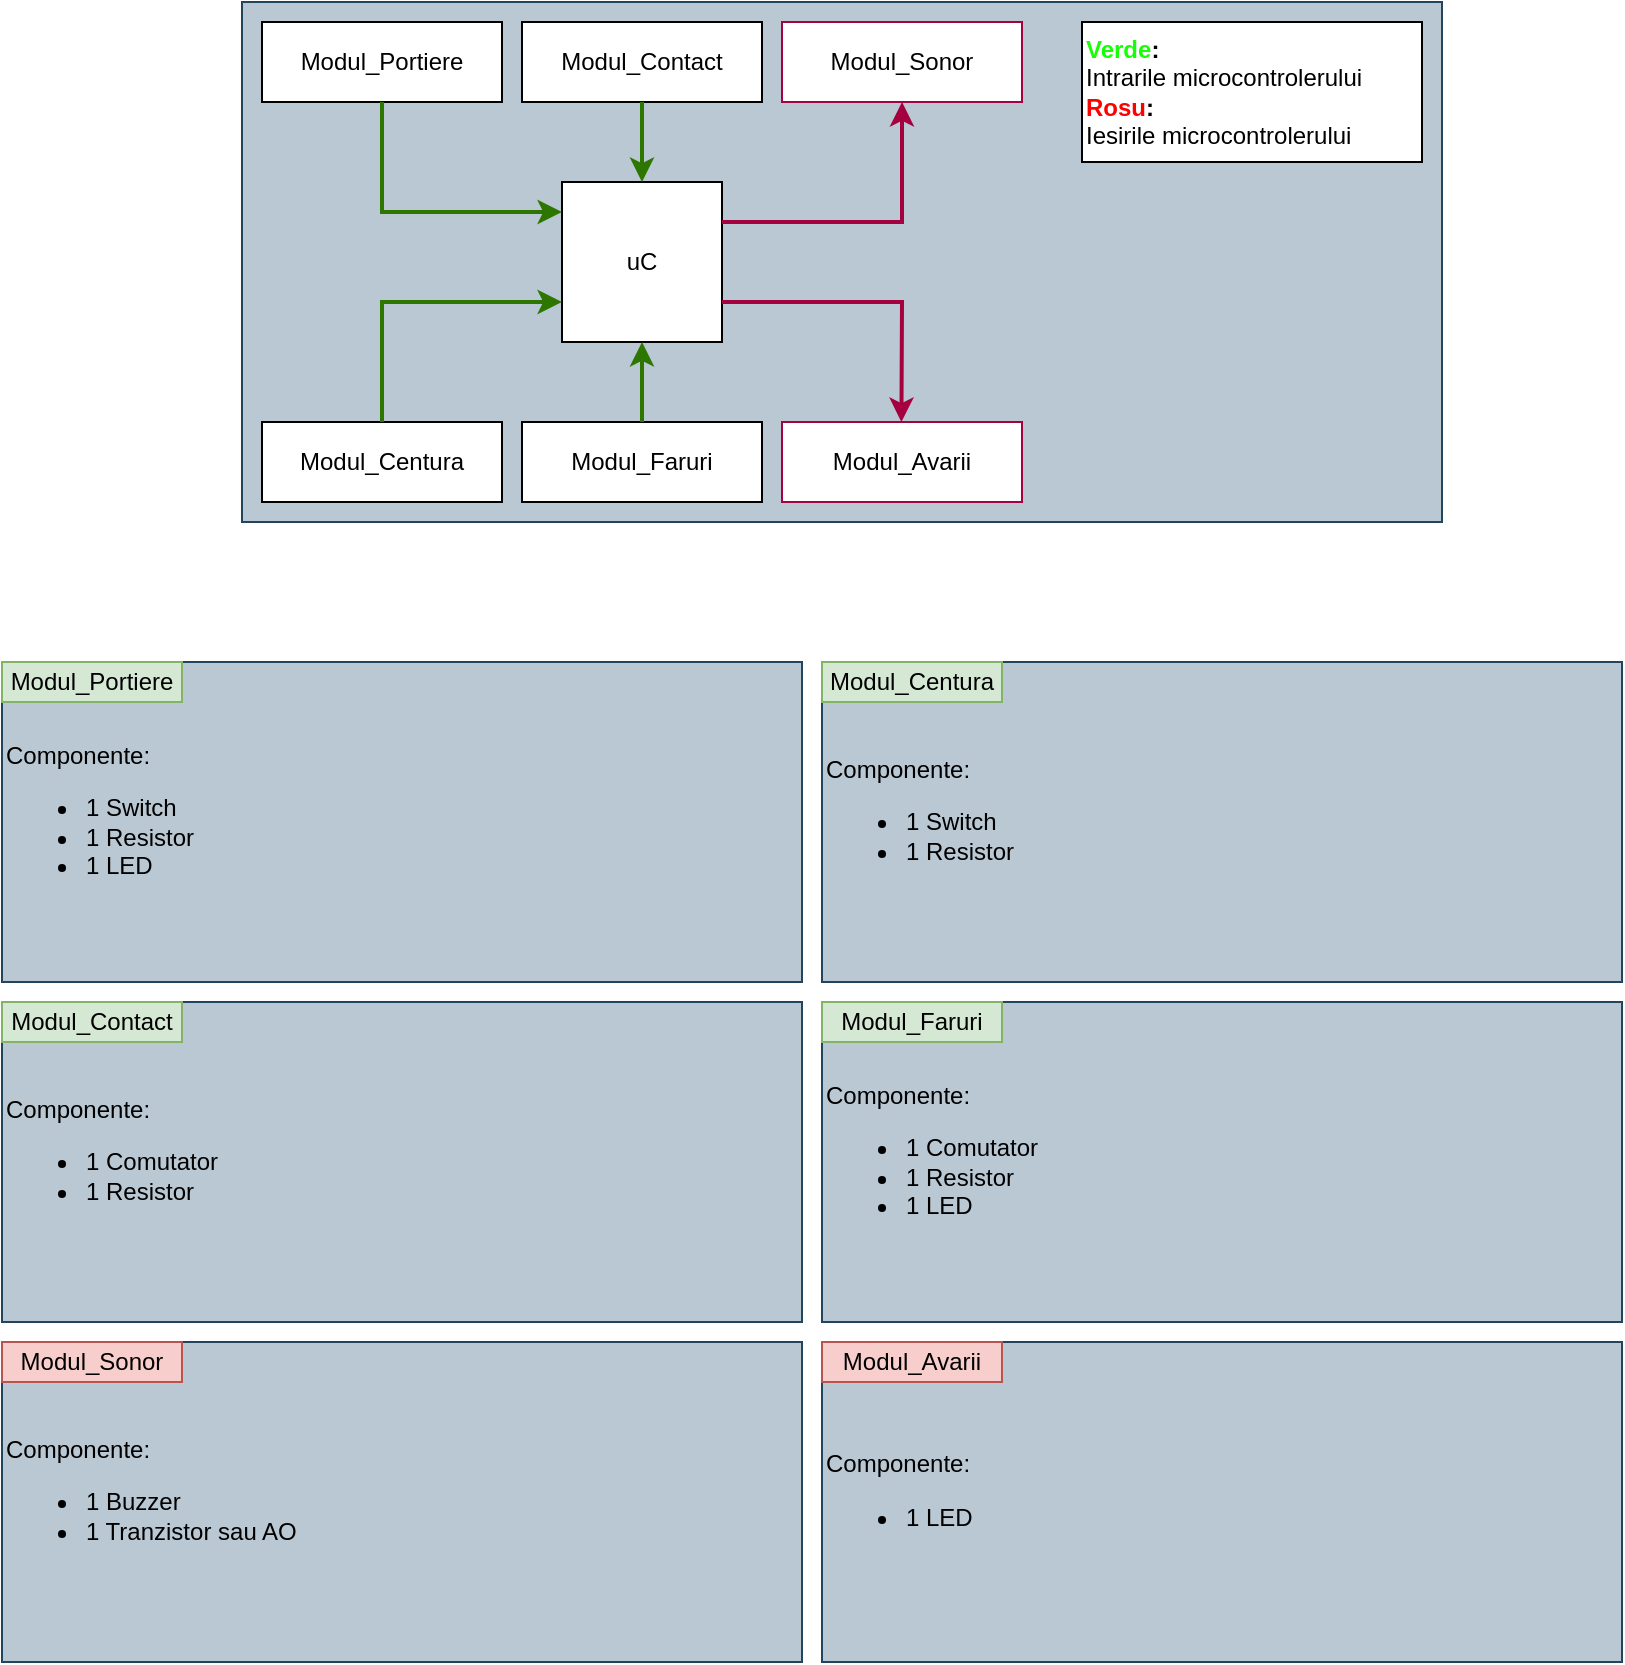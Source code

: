 <mxfile version="25.0.2">
  <diagram name="Page-1" id="so_6djTKiyOjhYWVK6NY">
    <mxGraphModel dx="1434" dy="836" grid="1" gridSize="10" guides="1" tooltips="1" connect="1" arrows="1" fold="1" page="1" pageScale="1" pageWidth="850" pageHeight="1100" math="0" shadow="0">
      <root>
        <mxCell id="0" />
        <mxCell id="1" parent="0" />
        <mxCell id="dD2PPeY6zO0vGN9yNTjX-32" value="" style="group;fillColor=#d5e8d4;strokeColor=#82b366;" parent="1" vertex="1" connectable="0">
          <mxGeometry x="180" y="480" width="400" height="160" as="geometry" />
        </mxCell>
        <mxCell id="dD2PPeY6zO0vGN9yNTjX-27" value="Componente:&lt;div&gt;&lt;ul&gt;&lt;li&gt;1 Switch&lt;/li&gt;&lt;li&gt;1 Resistor&lt;/li&gt;&lt;li&gt;1 LED&lt;/li&gt;&lt;/ul&gt;&lt;/div&gt;" style="rounded=0;whiteSpace=wrap;html=1;align=left;fillColor=#bac8d3;strokeColor=#23445d;" parent="dD2PPeY6zO0vGN9yNTjX-32" vertex="1">
          <mxGeometry width="400" height="160" as="geometry" />
        </mxCell>
        <mxCell id="dD2PPeY6zO0vGN9yNTjX-26" value="Modul_Portiere" style="rounded=0;whiteSpace=wrap;html=1;fillColor=#d5e8d4;strokeColor=#82b366;" parent="dD2PPeY6zO0vGN9yNTjX-32" vertex="1">
          <mxGeometry width="90" height="20" as="geometry" />
        </mxCell>
        <mxCell id="dD2PPeY6zO0vGN9yNTjX-33" value="" style="group" parent="1" vertex="1" connectable="0">
          <mxGeometry x="180" y="650" width="400" height="160" as="geometry" />
        </mxCell>
        <mxCell id="dD2PPeY6zO0vGN9yNTjX-29" value="Componente:&lt;div&gt;&lt;ul&gt;&lt;li&gt;1 Comutator&lt;/li&gt;&lt;li&gt;1 Resistor&lt;/li&gt;&lt;/ul&gt;&lt;/div&gt;" style="rounded=0;whiteSpace=wrap;html=1;align=left;fillColor=#bac8d3;strokeColor=#23445d;" parent="dD2PPeY6zO0vGN9yNTjX-33" vertex="1">
          <mxGeometry width="400" height="160" as="geometry" />
        </mxCell>
        <mxCell id="dD2PPeY6zO0vGN9yNTjX-30" value="Modul_Contact" style="rounded=0;whiteSpace=wrap;html=1;fillColor=#d5e8d4;strokeColor=#82b366;" parent="dD2PPeY6zO0vGN9yNTjX-33" vertex="1">
          <mxGeometry width="90" height="20" as="geometry" />
        </mxCell>
        <mxCell id="dD2PPeY6zO0vGN9yNTjX-34" value="" style="group;fillColor=#f8cecc;strokeColor=#b85450;" parent="1" vertex="1" connectable="0">
          <mxGeometry x="180" y="820" width="400" height="160" as="geometry" />
        </mxCell>
        <mxCell id="dD2PPeY6zO0vGN9yNTjX-35" value="Componente:&lt;div&gt;&lt;ul&gt;&lt;li&gt;1 Buzzer&lt;/li&gt;&lt;li&gt;1 Tranzistor sau AO&lt;/li&gt;&lt;/ul&gt;&lt;/div&gt;" style="rounded=0;whiteSpace=wrap;html=1;align=left;fillColor=#bac8d3;strokeColor=#23445d;" parent="dD2PPeY6zO0vGN9yNTjX-34" vertex="1">
          <mxGeometry width="400" height="160" as="geometry" />
        </mxCell>
        <mxCell id="dD2PPeY6zO0vGN9yNTjX-36" value="Modul_Sonor" style="rounded=0;whiteSpace=wrap;html=1;fillColor=#f8cecc;strokeColor=#b85450;" parent="dD2PPeY6zO0vGN9yNTjX-34" vertex="1">
          <mxGeometry width="90" height="20" as="geometry" />
        </mxCell>
        <mxCell id="dD2PPeY6zO0vGN9yNTjX-37" value="" style="group;fillColor=#647687;fontColor=#ffffff;strokeColor=#314354;" parent="1" vertex="1" connectable="0">
          <mxGeometry x="300" y="150" width="600" height="260" as="geometry" />
        </mxCell>
        <mxCell id="dD2PPeY6zO0vGN9yNTjX-24" value="" style="rounded=0;whiteSpace=wrap;html=1;fillColor=#bac8d3;strokeColor=#23445d;" parent="dD2PPeY6zO0vGN9yNTjX-37" vertex="1">
          <mxGeometry width="600" height="260" as="geometry" />
        </mxCell>
        <mxCell id="dD2PPeY6zO0vGN9yNTjX-1" value="uC" style="whiteSpace=wrap;html=1;aspect=fixed;" parent="dD2PPeY6zO0vGN9yNTjX-37" vertex="1">
          <mxGeometry x="160" y="90" width="80" height="80" as="geometry" />
        </mxCell>
        <mxCell id="dD2PPeY6zO0vGN9yNTjX-8" value="Modul_Avarii" style="rounded=0;whiteSpace=wrap;html=1;strokeColor=#a50040;" parent="dD2PPeY6zO0vGN9yNTjX-37" vertex="1">
          <mxGeometry x="270" y="210" width="120" height="40" as="geometry" />
        </mxCell>
        <mxCell id="dD2PPeY6zO0vGN9yNTjX-9" value="Modul_Centura" style="rounded=0;whiteSpace=wrap;html=1;" parent="dD2PPeY6zO0vGN9yNTjX-37" vertex="1">
          <mxGeometry x="10" y="210" width="120" height="40" as="geometry" />
        </mxCell>
        <mxCell id="dD2PPeY6zO0vGN9yNTjX-10" value="Modul_Faruri" style="rounded=0;whiteSpace=wrap;html=1;" parent="dD2PPeY6zO0vGN9yNTjX-37" vertex="1">
          <mxGeometry x="140" y="210" width="120" height="40" as="geometry" />
        </mxCell>
        <mxCell id="dD2PPeY6zO0vGN9yNTjX-11" value="Modul_Portiere" style="rounded=0;whiteSpace=wrap;html=1;" parent="dD2PPeY6zO0vGN9yNTjX-37" vertex="1">
          <mxGeometry x="10" y="10" width="120" height="40" as="geometry" />
        </mxCell>
        <mxCell id="dD2PPeY6zO0vGN9yNTjX-12" value="Modul_Contact" style="rounded=0;whiteSpace=wrap;html=1;" parent="dD2PPeY6zO0vGN9yNTjX-37" vertex="1">
          <mxGeometry x="140" y="10" width="120" height="40" as="geometry" />
        </mxCell>
        <mxCell id="dD2PPeY6zO0vGN9yNTjX-13" value="Modul_Sonor" style="rounded=0;whiteSpace=wrap;html=1;strokeColor=#a50040;" parent="dD2PPeY6zO0vGN9yNTjX-37" vertex="1">
          <mxGeometry x="270" y="10" width="120" height="40" as="geometry" />
        </mxCell>
        <mxCell id="dD2PPeY6zO0vGN9yNTjX-14" value="" style="endArrow=classic;html=1;rounded=0;exitX=0.5;exitY=1;exitDx=0;exitDy=0;fillColor=#60a917;strokeColor=#2D7600;strokeWidth=2;" parent="dD2PPeY6zO0vGN9yNTjX-37" source="dD2PPeY6zO0vGN9yNTjX-11" edge="1">
          <mxGeometry width="50" height="50" relative="1" as="geometry">
            <mxPoint x="110" y="155" as="sourcePoint" />
            <mxPoint x="160" y="105" as="targetPoint" />
            <Array as="points">
              <mxPoint x="70" y="105" />
            </Array>
          </mxGeometry>
        </mxCell>
        <mxCell id="dD2PPeY6zO0vGN9yNTjX-15" value="" style="endArrow=classic;html=1;rounded=0;exitX=0.5;exitY=1;exitDx=0;exitDy=0;entryX=0.5;entryY=0;entryDx=0;entryDy=0;fillColor=#60a917;strokeColor=#2D7600;strokeWidth=2;" parent="dD2PPeY6zO0vGN9yNTjX-37" source="dD2PPeY6zO0vGN9yNTjX-12" target="dD2PPeY6zO0vGN9yNTjX-1" edge="1">
          <mxGeometry width="50" height="50" relative="1" as="geometry">
            <mxPoint x="180" y="150" as="sourcePoint" />
            <mxPoint x="230" y="100" as="targetPoint" />
          </mxGeometry>
        </mxCell>
        <mxCell id="dD2PPeY6zO0vGN9yNTjX-16" value="" style="endArrow=classic;html=1;rounded=0;exitX=1;exitY=0.25;exitDx=0;exitDy=0;entryX=0.5;entryY=1;entryDx=0;entryDy=0;strokeWidth=2;fillColor=#d80073;strokeColor=#A50040;" parent="dD2PPeY6zO0vGN9yNTjX-37" source="dD2PPeY6zO0vGN9yNTjX-1" target="dD2PPeY6zO0vGN9yNTjX-13" edge="1">
          <mxGeometry width="50" height="50" relative="1" as="geometry">
            <mxPoint x="250" y="140" as="sourcePoint" />
            <mxPoint x="300" y="90" as="targetPoint" />
            <Array as="points">
              <mxPoint x="330" y="110" />
            </Array>
          </mxGeometry>
        </mxCell>
        <mxCell id="dD2PPeY6zO0vGN9yNTjX-17" value="" style="endArrow=classic;html=1;rounded=0;exitX=0.5;exitY=0;exitDx=0;exitDy=0;entryX=0;entryY=0.75;entryDx=0;entryDy=0;strokeWidth=2;fillColor=#60a917;strokeColor=#2D7600;" parent="dD2PPeY6zO0vGN9yNTjX-37" source="dD2PPeY6zO0vGN9yNTjX-9" target="dD2PPeY6zO0vGN9yNTjX-1" edge="1">
          <mxGeometry width="50" height="50" relative="1" as="geometry">
            <mxPoint x="80" y="200" as="sourcePoint" />
            <mxPoint x="130" y="150" as="targetPoint" />
            <Array as="points">
              <mxPoint x="70" y="150" />
            </Array>
          </mxGeometry>
        </mxCell>
        <mxCell id="dD2PPeY6zO0vGN9yNTjX-18" value="" style="endArrow=classic;html=1;rounded=0;exitX=1;exitY=0.75;exitDx=0;exitDy=0;entryX=0.5;entryY=0;entryDx=0;entryDy=0;strokeWidth=2;fillColor=#d80073;strokeColor=#A50040;" parent="dD2PPeY6zO0vGN9yNTjX-37" source="dD2PPeY6zO0vGN9yNTjX-1" edge="1">
          <mxGeometry width="50" height="50" relative="1" as="geometry">
            <mxPoint x="329.71" y="170" as="sourcePoint" />
            <mxPoint x="329.71" y="210" as="targetPoint" />
            <Array as="points">
              <mxPoint x="330" y="150" />
            </Array>
          </mxGeometry>
        </mxCell>
        <mxCell id="dD2PPeY6zO0vGN9yNTjX-23" value="" style="endArrow=classic;html=1;rounded=0;exitX=0.5;exitY=0;exitDx=0;exitDy=0;entryX=0.5;entryY=1;entryDx=0;entryDy=0;fillColor=#60a917;strokeColor=#2D7600;strokeWidth=2;" parent="dD2PPeY6zO0vGN9yNTjX-37" source="dD2PPeY6zO0vGN9yNTjX-10" target="dD2PPeY6zO0vGN9yNTjX-1" edge="1">
          <mxGeometry width="50" height="50" relative="1" as="geometry">
            <mxPoint x="170" y="150" as="sourcePoint" />
            <mxPoint x="220" y="100" as="targetPoint" />
          </mxGeometry>
        </mxCell>
        <mxCell id="dD2PPeY6zO0vGN9yNTjX-25" value="&lt;b&gt;&lt;font color=&quot;#16ff05&quot;&gt;Verde&lt;/font&gt;:&amp;nbsp;&lt;/b&gt;&lt;div&gt;Intrarile microcontrolerului&lt;/div&gt;&lt;div&gt;&lt;b&gt;&lt;font color=&quot;#ff0000&quot;&gt;Rosu&lt;/font&gt;:&lt;/b&gt;&lt;/div&gt;&lt;div&gt;Iesirile microcontrolerului&lt;/div&gt;" style="rounded=0;whiteSpace=wrap;html=1;align=left;" parent="dD2PPeY6zO0vGN9yNTjX-37" vertex="1">
          <mxGeometry x="420" y="10" width="170" height="70" as="geometry" />
        </mxCell>
        <mxCell id="dD2PPeY6zO0vGN9yNTjX-38" value="" style="group" parent="1" vertex="1" connectable="0">
          <mxGeometry x="590" y="480" width="400" height="160" as="geometry" />
        </mxCell>
        <mxCell id="dD2PPeY6zO0vGN9yNTjX-39" value="Componente:&lt;div&gt;&lt;ul&gt;&lt;li&gt;1 Switch&lt;/li&gt;&lt;li&gt;1 Resistor&lt;/li&gt;&lt;/ul&gt;&lt;/div&gt;" style="rounded=0;whiteSpace=wrap;html=1;align=left;fillColor=#bac8d3;strokeColor=#23445d;" parent="dD2PPeY6zO0vGN9yNTjX-38" vertex="1">
          <mxGeometry width="400" height="160" as="geometry" />
        </mxCell>
        <mxCell id="dD2PPeY6zO0vGN9yNTjX-40" value="Modul_Centura" style="rounded=0;whiteSpace=wrap;html=1;fillColor=#d5e8d4;strokeColor=#82b366;" parent="dD2PPeY6zO0vGN9yNTjX-38" vertex="1">
          <mxGeometry width="90" height="20" as="geometry" />
        </mxCell>
        <mxCell id="dD2PPeY6zO0vGN9yNTjX-41" value="" style="group;fillColor=#d5e8d4;strokeColor=#82b366;" parent="1" vertex="1" connectable="0">
          <mxGeometry x="590" y="650" width="400" height="160" as="geometry" />
        </mxCell>
        <mxCell id="dD2PPeY6zO0vGN9yNTjX-42" value="Componente:&lt;div&gt;&lt;ul&gt;&lt;li&gt;1 Comutator&lt;/li&gt;&lt;li&gt;1 Resistor&lt;/li&gt;&lt;li&gt;1 LED&lt;/li&gt;&lt;/ul&gt;&lt;/div&gt;" style="rounded=0;whiteSpace=wrap;html=1;align=left;fillColor=#bac8d3;strokeColor=#23445d;" parent="dD2PPeY6zO0vGN9yNTjX-41" vertex="1">
          <mxGeometry width="400" height="160" as="geometry" />
        </mxCell>
        <mxCell id="dD2PPeY6zO0vGN9yNTjX-43" value="Modul_Faruri" style="rounded=0;whiteSpace=wrap;html=1;fillColor=#d5e8d4;strokeColor=#82b366;" parent="dD2PPeY6zO0vGN9yNTjX-41" vertex="1">
          <mxGeometry width="90" height="20" as="geometry" />
        </mxCell>
        <mxCell id="dD2PPeY6zO0vGN9yNTjX-44" value="" style="group" parent="1" vertex="1" connectable="0">
          <mxGeometry x="590" y="820" width="400" height="160" as="geometry" />
        </mxCell>
        <mxCell id="dD2PPeY6zO0vGN9yNTjX-45" value="Componente:&lt;div&gt;&lt;ul&gt;&lt;li&gt;&lt;span style=&quot;background-color: initial;&quot;&gt;1 LED&lt;/span&gt;&lt;br&gt;&lt;/li&gt;&lt;/ul&gt;&lt;/div&gt;" style="rounded=0;whiteSpace=wrap;html=1;align=left;fillColor=#bac8d3;strokeColor=#23445d;" parent="dD2PPeY6zO0vGN9yNTjX-44" vertex="1">
          <mxGeometry width="400" height="160" as="geometry" />
        </mxCell>
        <mxCell id="dD2PPeY6zO0vGN9yNTjX-46" value="Modul_Avarii" style="rounded=0;whiteSpace=wrap;html=1;fillColor=#f8cecc;strokeColor=#b85450;" parent="dD2PPeY6zO0vGN9yNTjX-44" vertex="1">
          <mxGeometry width="90" height="20" as="geometry" />
        </mxCell>
      </root>
    </mxGraphModel>
  </diagram>
</mxfile>
